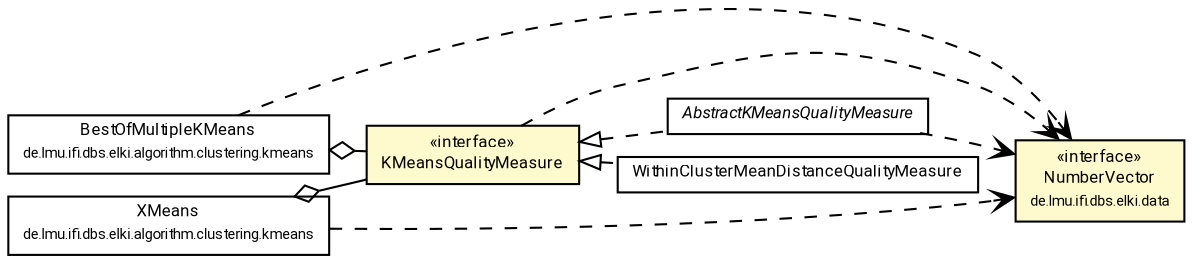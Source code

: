 #!/usr/local/bin/dot
#
# Class diagram 
# Generated by UMLGraph version R5_7_2-60-g0e99a6 (http://www.spinellis.gr/umlgraph/)
#

digraph G {
	graph [fontnames="svg"]
	edge [fontname="Roboto",fontsize=7,labelfontname="Roboto",labelfontsize=7,color="black"];
	node [fontname="Roboto",fontcolor="black",fontsize=8,shape=plaintext,margin=0,width=0,height=0];
	nodesep=0.15;
	ranksep=0.25;
	rankdir=LR;
	// de.lmu.ifi.dbs.elki.algorithm.clustering.kmeans.BestOfMultipleKMeans<V extends de.lmu.ifi.dbs.elki.data.NumberVector, M extends de.lmu.ifi.dbs.elki.data.model.MeanModel>
	c5739251 [label=<<table title="de.lmu.ifi.dbs.elki.algorithm.clustering.kmeans.BestOfMultipleKMeans" border="0" cellborder="1" cellspacing="0" cellpadding="2" href="../BestOfMultipleKMeans.html" target="_parent">
		<tr><td><table border="0" cellspacing="0" cellpadding="1">
		<tr><td align="center" balign="center"> <font face="Roboto">BestOfMultipleKMeans</font> </td></tr>
		<tr><td align="center" balign="center"> <font face="Roboto" point-size="7.0">de.lmu.ifi.dbs.elki.algorithm.clustering.kmeans</font> </td></tr>
		</table></td></tr>
		</table>>, URL="../BestOfMultipleKMeans.html"];
	// de.lmu.ifi.dbs.elki.algorithm.clustering.kmeans.quality.AbstractKMeansQualityMeasure<O extends de.lmu.ifi.dbs.elki.data.NumberVector>
	c5739314 [label=<<table title="de.lmu.ifi.dbs.elki.algorithm.clustering.kmeans.quality.AbstractKMeansQualityMeasure" border="0" cellborder="1" cellspacing="0" cellpadding="2" href="AbstractKMeansQualityMeasure.html" target="_parent">
		<tr><td><table border="0" cellspacing="0" cellpadding="1">
		<tr><td align="center" balign="center"> <font face="Roboto"><i>AbstractKMeansQualityMeasure</i></font> </td></tr>
		</table></td></tr>
		</table>>, URL="AbstractKMeansQualityMeasure.html"];
	// de.lmu.ifi.dbs.elki.algorithm.clustering.kmeans.quality.KMeansQualityMeasure<O extends de.lmu.ifi.dbs.elki.data.NumberVector>
	c5739315 [label=<<table title="de.lmu.ifi.dbs.elki.algorithm.clustering.kmeans.quality.KMeansQualityMeasure" border="0" cellborder="1" cellspacing="0" cellpadding="2" bgcolor="lemonChiffon" href="KMeansQualityMeasure.html" target="_parent">
		<tr><td><table border="0" cellspacing="0" cellpadding="1">
		<tr><td align="center" balign="center"> &#171;interface&#187; </td></tr>
		<tr><td align="center" balign="center"> <font face="Roboto">KMeansQualityMeasure</font> </td></tr>
		</table></td></tr>
		</table>>, URL="KMeansQualityMeasure.html"];
	// de.lmu.ifi.dbs.elki.algorithm.clustering.kmeans.quality.WithinClusterMeanDistanceQualityMeasure
	c5739318 [label=<<table title="de.lmu.ifi.dbs.elki.algorithm.clustering.kmeans.quality.WithinClusterMeanDistanceQualityMeasure" border="0" cellborder="1" cellspacing="0" cellpadding="2" href="WithinClusterMeanDistanceQualityMeasure.html" target="_parent">
		<tr><td><table border="0" cellspacing="0" cellpadding="1">
		<tr><td align="center" balign="center"> <font face="Roboto">WithinClusterMeanDistanceQualityMeasure</font> </td></tr>
		</table></td></tr>
		</table>>, URL="WithinClusterMeanDistanceQualityMeasure.html"];
	// de.lmu.ifi.dbs.elki.algorithm.clustering.kmeans.XMeans<V extends de.lmu.ifi.dbs.elki.data.NumberVector, M extends de.lmu.ifi.dbs.elki.data.model.MeanModel>
	c5739328 [label=<<table title="de.lmu.ifi.dbs.elki.algorithm.clustering.kmeans.XMeans" border="0" cellborder="1" cellspacing="0" cellpadding="2" href="../XMeans.html" target="_parent">
		<tr><td><table border="0" cellspacing="0" cellpadding="1">
		<tr><td align="center" balign="center"> <font face="Roboto">XMeans</font> </td></tr>
		<tr><td align="center" balign="center"> <font face="Roboto" point-size="7.0">de.lmu.ifi.dbs.elki.algorithm.clustering.kmeans</font> </td></tr>
		</table></td></tr>
		</table>>, URL="../XMeans.html"];
	// de.lmu.ifi.dbs.elki.data.NumberVector
	c5739613 [label=<<table title="de.lmu.ifi.dbs.elki.data.NumberVector" border="0" cellborder="1" cellspacing="0" cellpadding="2" bgcolor="LemonChiffon" href="../../../../data/NumberVector.html" target="_parent">
		<tr><td><table border="0" cellspacing="0" cellpadding="1">
		<tr><td align="center" balign="center"> &#171;interface&#187; </td></tr>
		<tr><td align="center" balign="center"> <font face="Roboto">NumberVector</font> </td></tr>
		<tr><td align="center" balign="center"> <font face="Roboto" point-size="7.0">de.lmu.ifi.dbs.elki.data</font> </td></tr>
		</table></td></tr>
		</table>>, URL="../../../../data/NumberVector.html"];
	// de.lmu.ifi.dbs.elki.algorithm.clustering.kmeans.BestOfMultipleKMeans<V extends de.lmu.ifi.dbs.elki.data.NumberVector, M extends de.lmu.ifi.dbs.elki.data.model.MeanModel> has de.lmu.ifi.dbs.elki.algorithm.clustering.kmeans.quality.KMeansQualityMeasure<O extends de.lmu.ifi.dbs.elki.data.NumberVector>
	c5739251 -> c5739315 [arrowhead=none,arrowtail=ediamond,dir=back,weight=4];
	// de.lmu.ifi.dbs.elki.algorithm.clustering.kmeans.quality.AbstractKMeansQualityMeasure<O extends de.lmu.ifi.dbs.elki.data.NumberVector> implements de.lmu.ifi.dbs.elki.algorithm.clustering.kmeans.quality.KMeansQualityMeasure<O extends de.lmu.ifi.dbs.elki.data.NumberVector>
	c5739315 -> c5739314 [arrowtail=empty,style=dashed,dir=back,weight=9];
	// de.lmu.ifi.dbs.elki.algorithm.clustering.kmeans.quality.WithinClusterMeanDistanceQualityMeasure implements de.lmu.ifi.dbs.elki.algorithm.clustering.kmeans.quality.KMeansQualityMeasure<O extends de.lmu.ifi.dbs.elki.data.NumberVector>
	c5739315 -> c5739318 [arrowtail=empty,style=dashed,dir=back,weight=9];
	// de.lmu.ifi.dbs.elki.algorithm.clustering.kmeans.XMeans<V extends de.lmu.ifi.dbs.elki.data.NumberVector, M extends de.lmu.ifi.dbs.elki.data.model.MeanModel> has de.lmu.ifi.dbs.elki.algorithm.clustering.kmeans.quality.KMeansQualityMeasure<O extends de.lmu.ifi.dbs.elki.data.NumberVector>
	c5739328 -> c5739315 [arrowhead=none,arrowtail=ediamond,dir=back,weight=4];
	// de.lmu.ifi.dbs.elki.algorithm.clustering.kmeans.BestOfMultipleKMeans<V extends de.lmu.ifi.dbs.elki.data.NumberVector, M extends de.lmu.ifi.dbs.elki.data.model.MeanModel> depend de.lmu.ifi.dbs.elki.data.NumberVector
	c5739251 -> c5739613 [arrowhead=open,style=dashed,weight=0];
	// de.lmu.ifi.dbs.elki.algorithm.clustering.kmeans.quality.AbstractKMeansQualityMeasure<O extends de.lmu.ifi.dbs.elki.data.NumberVector> depend de.lmu.ifi.dbs.elki.data.NumberVector
	c5739314 -> c5739613 [arrowhead=open,style=dashed,weight=0];
	// de.lmu.ifi.dbs.elki.algorithm.clustering.kmeans.quality.KMeansQualityMeasure<O extends de.lmu.ifi.dbs.elki.data.NumberVector> depend de.lmu.ifi.dbs.elki.data.NumberVector
	c5739315 -> c5739613 [arrowhead=open,style=dashed,weight=0];
	// de.lmu.ifi.dbs.elki.algorithm.clustering.kmeans.XMeans<V extends de.lmu.ifi.dbs.elki.data.NumberVector, M extends de.lmu.ifi.dbs.elki.data.model.MeanModel> depend de.lmu.ifi.dbs.elki.data.NumberVector
	c5739328 -> c5739613 [arrowhead=open,style=dashed,weight=0];
}

